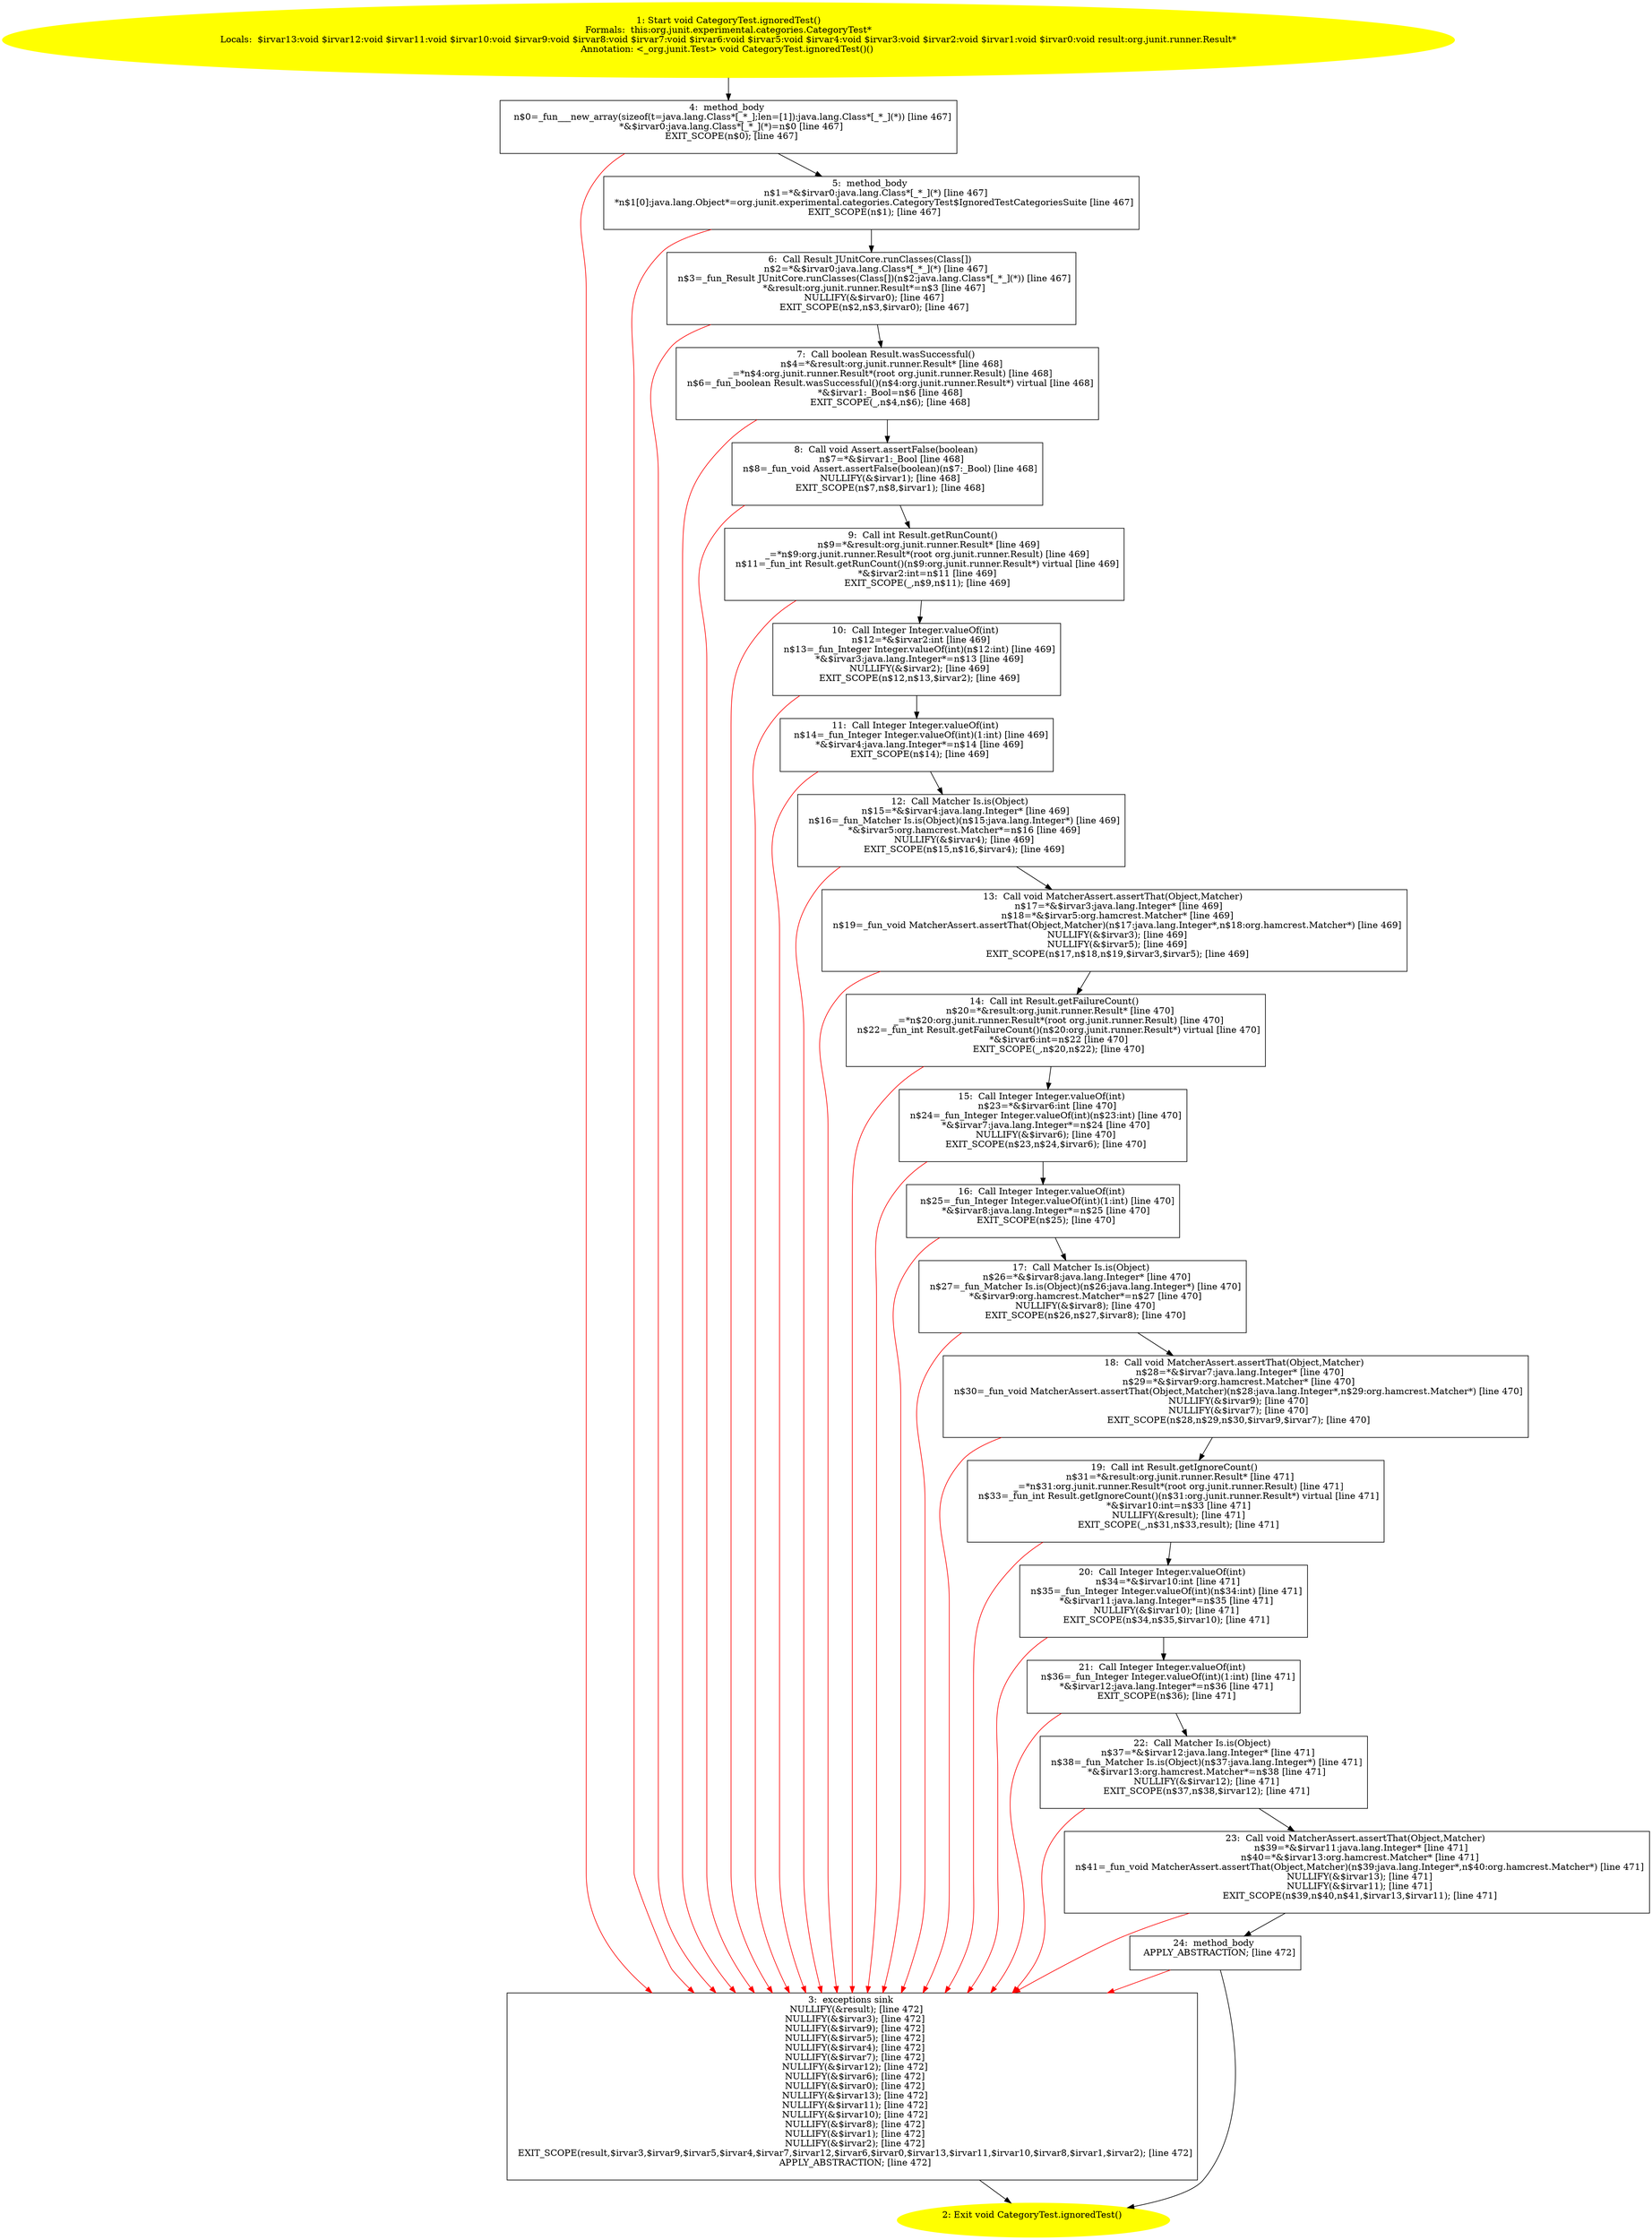 /* @generated */
digraph cfg {
"org.junit.experimental.categories.CategoryTest.ignoredTest():void.4249c392f4e226d34f22884acc3fc835_1" [label="1: Start void CategoryTest.ignoredTest()\nFormals:  this:org.junit.experimental.categories.CategoryTest*\nLocals:  $irvar13:void $irvar12:void $irvar11:void $irvar10:void $irvar9:void $irvar8:void $irvar7:void $irvar6:void $irvar5:void $irvar4:void $irvar3:void $irvar2:void $irvar1:void $irvar0:void result:org.junit.runner.Result*\nAnnotation: <_org.junit.Test> void CategoryTest.ignoredTest()() \n  " color=yellow style=filled]
	

	 "org.junit.experimental.categories.CategoryTest.ignoredTest():void.4249c392f4e226d34f22884acc3fc835_1" -> "org.junit.experimental.categories.CategoryTest.ignoredTest():void.4249c392f4e226d34f22884acc3fc835_4" ;
"org.junit.experimental.categories.CategoryTest.ignoredTest():void.4249c392f4e226d34f22884acc3fc835_2" [label="2: Exit void CategoryTest.ignoredTest() \n  " color=yellow style=filled]
	

"org.junit.experimental.categories.CategoryTest.ignoredTest():void.4249c392f4e226d34f22884acc3fc835_3" [label="3:  exceptions sink \n   NULLIFY(&result); [line 472]\n  NULLIFY(&$irvar3); [line 472]\n  NULLIFY(&$irvar9); [line 472]\n  NULLIFY(&$irvar5); [line 472]\n  NULLIFY(&$irvar4); [line 472]\n  NULLIFY(&$irvar7); [line 472]\n  NULLIFY(&$irvar12); [line 472]\n  NULLIFY(&$irvar6); [line 472]\n  NULLIFY(&$irvar0); [line 472]\n  NULLIFY(&$irvar13); [line 472]\n  NULLIFY(&$irvar11); [line 472]\n  NULLIFY(&$irvar10); [line 472]\n  NULLIFY(&$irvar8); [line 472]\n  NULLIFY(&$irvar1); [line 472]\n  NULLIFY(&$irvar2); [line 472]\n  EXIT_SCOPE(result,$irvar3,$irvar9,$irvar5,$irvar4,$irvar7,$irvar12,$irvar6,$irvar0,$irvar13,$irvar11,$irvar10,$irvar8,$irvar1,$irvar2); [line 472]\n  APPLY_ABSTRACTION; [line 472]\n " shape="box"]
	

	 "org.junit.experimental.categories.CategoryTest.ignoredTest():void.4249c392f4e226d34f22884acc3fc835_3" -> "org.junit.experimental.categories.CategoryTest.ignoredTest():void.4249c392f4e226d34f22884acc3fc835_2" ;
"org.junit.experimental.categories.CategoryTest.ignoredTest():void.4249c392f4e226d34f22884acc3fc835_4" [label="4:  method_body \n   n$0=_fun___new_array(sizeof(t=java.lang.Class*[_*_];len=[1]):java.lang.Class*[_*_](*)) [line 467]\n  *&$irvar0:java.lang.Class*[_*_](*)=n$0 [line 467]\n  EXIT_SCOPE(n$0); [line 467]\n " shape="box"]
	

	 "org.junit.experimental.categories.CategoryTest.ignoredTest():void.4249c392f4e226d34f22884acc3fc835_4" -> "org.junit.experimental.categories.CategoryTest.ignoredTest():void.4249c392f4e226d34f22884acc3fc835_5" ;
	 "org.junit.experimental.categories.CategoryTest.ignoredTest():void.4249c392f4e226d34f22884acc3fc835_4" -> "org.junit.experimental.categories.CategoryTest.ignoredTest():void.4249c392f4e226d34f22884acc3fc835_3" [color="red" ];
"org.junit.experimental.categories.CategoryTest.ignoredTest():void.4249c392f4e226d34f22884acc3fc835_5" [label="5:  method_body \n   n$1=*&$irvar0:java.lang.Class*[_*_](*) [line 467]\n  *n$1[0]:java.lang.Object*=org.junit.experimental.categories.CategoryTest$IgnoredTestCategoriesSuite [line 467]\n  EXIT_SCOPE(n$1); [line 467]\n " shape="box"]
	

	 "org.junit.experimental.categories.CategoryTest.ignoredTest():void.4249c392f4e226d34f22884acc3fc835_5" -> "org.junit.experimental.categories.CategoryTest.ignoredTest():void.4249c392f4e226d34f22884acc3fc835_6" ;
	 "org.junit.experimental.categories.CategoryTest.ignoredTest():void.4249c392f4e226d34f22884acc3fc835_5" -> "org.junit.experimental.categories.CategoryTest.ignoredTest():void.4249c392f4e226d34f22884acc3fc835_3" [color="red" ];
"org.junit.experimental.categories.CategoryTest.ignoredTest():void.4249c392f4e226d34f22884acc3fc835_6" [label="6:  Call Result JUnitCore.runClasses(Class[]) \n   n$2=*&$irvar0:java.lang.Class*[_*_](*) [line 467]\n  n$3=_fun_Result JUnitCore.runClasses(Class[])(n$2:java.lang.Class*[_*_](*)) [line 467]\n  *&result:org.junit.runner.Result*=n$3 [line 467]\n  NULLIFY(&$irvar0); [line 467]\n  EXIT_SCOPE(n$2,n$3,$irvar0); [line 467]\n " shape="box"]
	

	 "org.junit.experimental.categories.CategoryTest.ignoredTest():void.4249c392f4e226d34f22884acc3fc835_6" -> "org.junit.experimental.categories.CategoryTest.ignoredTest():void.4249c392f4e226d34f22884acc3fc835_7" ;
	 "org.junit.experimental.categories.CategoryTest.ignoredTest():void.4249c392f4e226d34f22884acc3fc835_6" -> "org.junit.experimental.categories.CategoryTest.ignoredTest():void.4249c392f4e226d34f22884acc3fc835_3" [color="red" ];
"org.junit.experimental.categories.CategoryTest.ignoredTest():void.4249c392f4e226d34f22884acc3fc835_7" [label="7:  Call boolean Result.wasSuccessful() \n   n$4=*&result:org.junit.runner.Result* [line 468]\n  _=*n$4:org.junit.runner.Result*(root org.junit.runner.Result) [line 468]\n  n$6=_fun_boolean Result.wasSuccessful()(n$4:org.junit.runner.Result*) virtual [line 468]\n  *&$irvar1:_Bool=n$6 [line 468]\n  EXIT_SCOPE(_,n$4,n$6); [line 468]\n " shape="box"]
	

	 "org.junit.experimental.categories.CategoryTest.ignoredTest():void.4249c392f4e226d34f22884acc3fc835_7" -> "org.junit.experimental.categories.CategoryTest.ignoredTest():void.4249c392f4e226d34f22884acc3fc835_8" ;
	 "org.junit.experimental.categories.CategoryTest.ignoredTest():void.4249c392f4e226d34f22884acc3fc835_7" -> "org.junit.experimental.categories.CategoryTest.ignoredTest():void.4249c392f4e226d34f22884acc3fc835_3" [color="red" ];
"org.junit.experimental.categories.CategoryTest.ignoredTest():void.4249c392f4e226d34f22884acc3fc835_8" [label="8:  Call void Assert.assertFalse(boolean) \n   n$7=*&$irvar1:_Bool [line 468]\n  n$8=_fun_void Assert.assertFalse(boolean)(n$7:_Bool) [line 468]\n  NULLIFY(&$irvar1); [line 468]\n  EXIT_SCOPE(n$7,n$8,$irvar1); [line 468]\n " shape="box"]
	

	 "org.junit.experimental.categories.CategoryTest.ignoredTest():void.4249c392f4e226d34f22884acc3fc835_8" -> "org.junit.experimental.categories.CategoryTest.ignoredTest():void.4249c392f4e226d34f22884acc3fc835_9" ;
	 "org.junit.experimental.categories.CategoryTest.ignoredTest():void.4249c392f4e226d34f22884acc3fc835_8" -> "org.junit.experimental.categories.CategoryTest.ignoredTest():void.4249c392f4e226d34f22884acc3fc835_3" [color="red" ];
"org.junit.experimental.categories.CategoryTest.ignoredTest():void.4249c392f4e226d34f22884acc3fc835_9" [label="9:  Call int Result.getRunCount() \n   n$9=*&result:org.junit.runner.Result* [line 469]\n  _=*n$9:org.junit.runner.Result*(root org.junit.runner.Result) [line 469]\n  n$11=_fun_int Result.getRunCount()(n$9:org.junit.runner.Result*) virtual [line 469]\n  *&$irvar2:int=n$11 [line 469]\n  EXIT_SCOPE(_,n$9,n$11); [line 469]\n " shape="box"]
	

	 "org.junit.experimental.categories.CategoryTest.ignoredTest():void.4249c392f4e226d34f22884acc3fc835_9" -> "org.junit.experimental.categories.CategoryTest.ignoredTest():void.4249c392f4e226d34f22884acc3fc835_10" ;
	 "org.junit.experimental.categories.CategoryTest.ignoredTest():void.4249c392f4e226d34f22884acc3fc835_9" -> "org.junit.experimental.categories.CategoryTest.ignoredTest():void.4249c392f4e226d34f22884acc3fc835_3" [color="red" ];
"org.junit.experimental.categories.CategoryTest.ignoredTest():void.4249c392f4e226d34f22884acc3fc835_10" [label="10:  Call Integer Integer.valueOf(int) \n   n$12=*&$irvar2:int [line 469]\n  n$13=_fun_Integer Integer.valueOf(int)(n$12:int) [line 469]\n  *&$irvar3:java.lang.Integer*=n$13 [line 469]\n  NULLIFY(&$irvar2); [line 469]\n  EXIT_SCOPE(n$12,n$13,$irvar2); [line 469]\n " shape="box"]
	

	 "org.junit.experimental.categories.CategoryTest.ignoredTest():void.4249c392f4e226d34f22884acc3fc835_10" -> "org.junit.experimental.categories.CategoryTest.ignoredTest():void.4249c392f4e226d34f22884acc3fc835_11" ;
	 "org.junit.experimental.categories.CategoryTest.ignoredTest():void.4249c392f4e226d34f22884acc3fc835_10" -> "org.junit.experimental.categories.CategoryTest.ignoredTest():void.4249c392f4e226d34f22884acc3fc835_3" [color="red" ];
"org.junit.experimental.categories.CategoryTest.ignoredTest():void.4249c392f4e226d34f22884acc3fc835_11" [label="11:  Call Integer Integer.valueOf(int) \n   n$14=_fun_Integer Integer.valueOf(int)(1:int) [line 469]\n  *&$irvar4:java.lang.Integer*=n$14 [line 469]\n  EXIT_SCOPE(n$14); [line 469]\n " shape="box"]
	

	 "org.junit.experimental.categories.CategoryTest.ignoredTest():void.4249c392f4e226d34f22884acc3fc835_11" -> "org.junit.experimental.categories.CategoryTest.ignoredTest():void.4249c392f4e226d34f22884acc3fc835_12" ;
	 "org.junit.experimental.categories.CategoryTest.ignoredTest():void.4249c392f4e226d34f22884acc3fc835_11" -> "org.junit.experimental.categories.CategoryTest.ignoredTest():void.4249c392f4e226d34f22884acc3fc835_3" [color="red" ];
"org.junit.experimental.categories.CategoryTest.ignoredTest():void.4249c392f4e226d34f22884acc3fc835_12" [label="12:  Call Matcher Is.is(Object) \n   n$15=*&$irvar4:java.lang.Integer* [line 469]\n  n$16=_fun_Matcher Is.is(Object)(n$15:java.lang.Integer*) [line 469]\n  *&$irvar5:org.hamcrest.Matcher*=n$16 [line 469]\n  NULLIFY(&$irvar4); [line 469]\n  EXIT_SCOPE(n$15,n$16,$irvar4); [line 469]\n " shape="box"]
	

	 "org.junit.experimental.categories.CategoryTest.ignoredTest():void.4249c392f4e226d34f22884acc3fc835_12" -> "org.junit.experimental.categories.CategoryTest.ignoredTest():void.4249c392f4e226d34f22884acc3fc835_13" ;
	 "org.junit.experimental.categories.CategoryTest.ignoredTest():void.4249c392f4e226d34f22884acc3fc835_12" -> "org.junit.experimental.categories.CategoryTest.ignoredTest():void.4249c392f4e226d34f22884acc3fc835_3" [color="red" ];
"org.junit.experimental.categories.CategoryTest.ignoredTest():void.4249c392f4e226d34f22884acc3fc835_13" [label="13:  Call void MatcherAssert.assertThat(Object,Matcher) \n   n$17=*&$irvar3:java.lang.Integer* [line 469]\n  n$18=*&$irvar5:org.hamcrest.Matcher* [line 469]\n  n$19=_fun_void MatcherAssert.assertThat(Object,Matcher)(n$17:java.lang.Integer*,n$18:org.hamcrest.Matcher*) [line 469]\n  NULLIFY(&$irvar3); [line 469]\n  NULLIFY(&$irvar5); [line 469]\n  EXIT_SCOPE(n$17,n$18,n$19,$irvar3,$irvar5); [line 469]\n " shape="box"]
	

	 "org.junit.experimental.categories.CategoryTest.ignoredTest():void.4249c392f4e226d34f22884acc3fc835_13" -> "org.junit.experimental.categories.CategoryTest.ignoredTest():void.4249c392f4e226d34f22884acc3fc835_14" ;
	 "org.junit.experimental.categories.CategoryTest.ignoredTest():void.4249c392f4e226d34f22884acc3fc835_13" -> "org.junit.experimental.categories.CategoryTest.ignoredTest():void.4249c392f4e226d34f22884acc3fc835_3" [color="red" ];
"org.junit.experimental.categories.CategoryTest.ignoredTest():void.4249c392f4e226d34f22884acc3fc835_14" [label="14:  Call int Result.getFailureCount() \n   n$20=*&result:org.junit.runner.Result* [line 470]\n  _=*n$20:org.junit.runner.Result*(root org.junit.runner.Result) [line 470]\n  n$22=_fun_int Result.getFailureCount()(n$20:org.junit.runner.Result*) virtual [line 470]\n  *&$irvar6:int=n$22 [line 470]\n  EXIT_SCOPE(_,n$20,n$22); [line 470]\n " shape="box"]
	

	 "org.junit.experimental.categories.CategoryTest.ignoredTest():void.4249c392f4e226d34f22884acc3fc835_14" -> "org.junit.experimental.categories.CategoryTest.ignoredTest():void.4249c392f4e226d34f22884acc3fc835_15" ;
	 "org.junit.experimental.categories.CategoryTest.ignoredTest():void.4249c392f4e226d34f22884acc3fc835_14" -> "org.junit.experimental.categories.CategoryTest.ignoredTest():void.4249c392f4e226d34f22884acc3fc835_3" [color="red" ];
"org.junit.experimental.categories.CategoryTest.ignoredTest():void.4249c392f4e226d34f22884acc3fc835_15" [label="15:  Call Integer Integer.valueOf(int) \n   n$23=*&$irvar6:int [line 470]\n  n$24=_fun_Integer Integer.valueOf(int)(n$23:int) [line 470]\n  *&$irvar7:java.lang.Integer*=n$24 [line 470]\n  NULLIFY(&$irvar6); [line 470]\n  EXIT_SCOPE(n$23,n$24,$irvar6); [line 470]\n " shape="box"]
	

	 "org.junit.experimental.categories.CategoryTest.ignoredTest():void.4249c392f4e226d34f22884acc3fc835_15" -> "org.junit.experimental.categories.CategoryTest.ignoredTest():void.4249c392f4e226d34f22884acc3fc835_16" ;
	 "org.junit.experimental.categories.CategoryTest.ignoredTest():void.4249c392f4e226d34f22884acc3fc835_15" -> "org.junit.experimental.categories.CategoryTest.ignoredTest():void.4249c392f4e226d34f22884acc3fc835_3" [color="red" ];
"org.junit.experimental.categories.CategoryTest.ignoredTest():void.4249c392f4e226d34f22884acc3fc835_16" [label="16:  Call Integer Integer.valueOf(int) \n   n$25=_fun_Integer Integer.valueOf(int)(1:int) [line 470]\n  *&$irvar8:java.lang.Integer*=n$25 [line 470]\n  EXIT_SCOPE(n$25); [line 470]\n " shape="box"]
	

	 "org.junit.experimental.categories.CategoryTest.ignoredTest():void.4249c392f4e226d34f22884acc3fc835_16" -> "org.junit.experimental.categories.CategoryTest.ignoredTest():void.4249c392f4e226d34f22884acc3fc835_17" ;
	 "org.junit.experimental.categories.CategoryTest.ignoredTest():void.4249c392f4e226d34f22884acc3fc835_16" -> "org.junit.experimental.categories.CategoryTest.ignoredTest():void.4249c392f4e226d34f22884acc3fc835_3" [color="red" ];
"org.junit.experimental.categories.CategoryTest.ignoredTest():void.4249c392f4e226d34f22884acc3fc835_17" [label="17:  Call Matcher Is.is(Object) \n   n$26=*&$irvar8:java.lang.Integer* [line 470]\n  n$27=_fun_Matcher Is.is(Object)(n$26:java.lang.Integer*) [line 470]\n  *&$irvar9:org.hamcrest.Matcher*=n$27 [line 470]\n  NULLIFY(&$irvar8); [line 470]\n  EXIT_SCOPE(n$26,n$27,$irvar8); [line 470]\n " shape="box"]
	

	 "org.junit.experimental.categories.CategoryTest.ignoredTest():void.4249c392f4e226d34f22884acc3fc835_17" -> "org.junit.experimental.categories.CategoryTest.ignoredTest():void.4249c392f4e226d34f22884acc3fc835_18" ;
	 "org.junit.experimental.categories.CategoryTest.ignoredTest():void.4249c392f4e226d34f22884acc3fc835_17" -> "org.junit.experimental.categories.CategoryTest.ignoredTest():void.4249c392f4e226d34f22884acc3fc835_3" [color="red" ];
"org.junit.experimental.categories.CategoryTest.ignoredTest():void.4249c392f4e226d34f22884acc3fc835_18" [label="18:  Call void MatcherAssert.assertThat(Object,Matcher) \n   n$28=*&$irvar7:java.lang.Integer* [line 470]\n  n$29=*&$irvar9:org.hamcrest.Matcher* [line 470]\n  n$30=_fun_void MatcherAssert.assertThat(Object,Matcher)(n$28:java.lang.Integer*,n$29:org.hamcrest.Matcher*) [line 470]\n  NULLIFY(&$irvar9); [line 470]\n  NULLIFY(&$irvar7); [line 470]\n  EXIT_SCOPE(n$28,n$29,n$30,$irvar9,$irvar7); [line 470]\n " shape="box"]
	

	 "org.junit.experimental.categories.CategoryTest.ignoredTest():void.4249c392f4e226d34f22884acc3fc835_18" -> "org.junit.experimental.categories.CategoryTest.ignoredTest():void.4249c392f4e226d34f22884acc3fc835_19" ;
	 "org.junit.experimental.categories.CategoryTest.ignoredTest():void.4249c392f4e226d34f22884acc3fc835_18" -> "org.junit.experimental.categories.CategoryTest.ignoredTest():void.4249c392f4e226d34f22884acc3fc835_3" [color="red" ];
"org.junit.experimental.categories.CategoryTest.ignoredTest():void.4249c392f4e226d34f22884acc3fc835_19" [label="19:  Call int Result.getIgnoreCount() \n   n$31=*&result:org.junit.runner.Result* [line 471]\n  _=*n$31:org.junit.runner.Result*(root org.junit.runner.Result) [line 471]\n  n$33=_fun_int Result.getIgnoreCount()(n$31:org.junit.runner.Result*) virtual [line 471]\n  *&$irvar10:int=n$33 [line 471]\n  NULLIFY(&result); [line 471]\n  EXIT_SCOPE(_,n$31,n$33,result); [line 471]\n " shape="box"]
	

	 "org.junit.experimental.categories.CategoryTest.ignoredTest():void.4249c392f4e226d34f22884acc3fc835_19" -> "org.junit.experimental.categories.CategoryTest.ignoredTest():void.4249c392f4e226d34f22884acc3fc835_20" ;
	 "org.junit.experimental.categories.CategoryTest.ignoredTest():void.4249c392f4e226d34f22884acc3fc835_19" -> "org.junit.experimental.categories.CategoryTest.ignoredTest():void.4249c392f4e226d34f22884acc3fc835_3" [color="red" ];
"org.junit.experimental.categories.CategoryTest.ignoredTest():void.4249c392f4e226d34f22884acc3fc835_20" [label="20:  Call Integer Integer.valueOf(int) \n   n$34=*&$irvar10:int [line 471]\n  n$35=_fun_Integer Integer.valueOf(int)(n$34:int) [line 471]\n  *&$irvar11:java.lang.Integer*=n$35 [line 471]\n  NULLIFY(&$irvar10); [line 471]\n  EXIT_SCOPE(n$34,n$35,$irvar10); [line 471]\n " shape="box"]
	

	 "org.junit.experimental.categories.CategoryTest.ignoredTest():void.4249c392f4e226d34f22884acc3fc835_20" -> "org.junit.experimental.categories.CategoryTest.ignoredTest():void.4249c392f4e226d34f22884acc3fc835_21" ;
	 "org.junit.experimental.categories.CategoryTest.ignoredTest():void.4249c392f4e226d34f22884acc3fc835_20" -> "org.junit.experimental.categories.CategoryTest.ignoredTest():void.4249c392f4e226d34f22884acc3fc835_3" [color="red" ];
"org.junit.experimental.categories.CategoryTest.ignoredTest():void.4249c392f4e226d34f22884acc3fc835_21" [label="21:  Call Integer Integer.valueOf(int) \n   n$36=_fun_Integer Integer.valueOf(int)(1:int) [line 471]\n  *&$irvar12:java.lang.Integer*=n$36 [line 471]\n  EXIT_SCOPE(n$36); [line 471]\n " shape="box"]
	

	 "org.junit.experimental.categories.CategoryTest.ignoredTest():void.4249c392f4e226d34f22884acc3fc835_21" -> "org.junit.experimental.categories.CategoryTest.ignoredTest():void.4249c392f4e226d34f22884acc3fc835_22" ;
	 "org.junit.experimental.categories.CategoryTest.ignoredTest():void.4249c392f4e226d34f22884acc3fc835_21" -> "org.junit.experimental.categories.CategoryTest.ignoredTest():void.4249c392f4e226d34f22884acc3fc835_3" [color="red" ];
"org.junit.experimental.categories.CategoryTest.ignoredTest():void.4249c392f4e226d34f22884acc3fc835_22" [label="22:  Call Matcher Is.is(Object) \n   n$37=*&$irvar12:java.lang.Integer* [line 471]\n  n$38=_fun_Matcher Is.is(Object)(n$37:java.lang.Integer*) [line 471]\n  *&$irvar13:org.hamcrest.Matcher*=n$38 [line 471]\n  NULLIFY(&$irvar12); [line 471]\n  EXIT_SCOPE(n$37,n$38,$irvar12); [line 471]\n " shape="box"]
	

	 "org.junit.experimental.categories.CategoryTest.ignoredTest():void.4249c392f4e226d34f22884acc3fc835_22" -> "org.junit.experimental.categories.CategoryTest.ignoredTest():void.4249c392f4e226d34f22884acc3fc835_23" ;
	 "org.junit.experimental.categories.CategoryTest.ignoredTest():void.4249c392f4e226d34f22884acc3fc835_22" -> "org.junit.experimental.categories.CategoryTest.ignoredTest():void.4249c392f4e226d34f22884acc3fc835_3" [color="red" ];
"org.junit.experimental.categories.CategoryTest.ignoredTest():void.4249c392f4e226d34f22884acc3fc835_23" [label="23:  Call void MatcherAssert.assertThat(Object,Matcher) \n   n$39=*&$irvar11:java.lang.Integer* [line 471]\n  n$40=*&$irvar13:org.hamcrest.Matcher* [line 471]\n  n$41=_fun_void MatcherAssert.assertThat(Object,Matcher)(n$39:java.lang.Integer*,n$40:org.hamcrest.Matcher*) [line 471]\n  NULLIFY(&$irvar13); [line 471]\n  NULLIFY(&$irvar11); [line 471]\n  EXIT_SCOPE(n$39,n$40,n$41,$irvar13,$irvar11); [line 471]\n " shape="box"]
	

	 "org.junit.experimental.categories.CategoryTest.ignoredTest():void.4249c392f4e226d34f22884acc3fc835_23" -> "org.junit.experimental.categories.CategoryTest.ignoredTest():void.4249c392f4e226d34f22884acc3fc835_24" ;
	 "org.junit.experimental.categories.CategoryTest.ignoredTest():void.4249c392f4e226d34f22884acc3fc835_23" -> "org.junit.experimental.categories.CategoryTest.ignoredTest():void.4249c392f4e226d34f22884acc3fc835_3" [color="red" ];
"org.junit.experimental.categories.CategoryTest.ignoredTest():void.4249c392f4e226d34f22884acc3fc835_24" [label="24:  method_body \n   APPLY_ABSTRACTION; [line 472]\n " shape="box"]
	

	 "org.junit.experimental.categories.CategoryTest.ignoredTest():void.4249c392f4e226d34f22884acc3fc835_24" -> "org.junit.experimental.categories.CategoryTest.ignoredTest():void.4249c392f4e226d34f22884acc3fc835_2" ;
	 "org.junit.experimental.categories.CategoryTest.ignoredTest():void.4249c392f4e226d34f22884acc3fc835_24" -> "org.junit.experimental.categories.CategoryTest.ignoredTest():void.4249c392f4e226d34f22884acc3fc835_3" [color="red" ];
}
